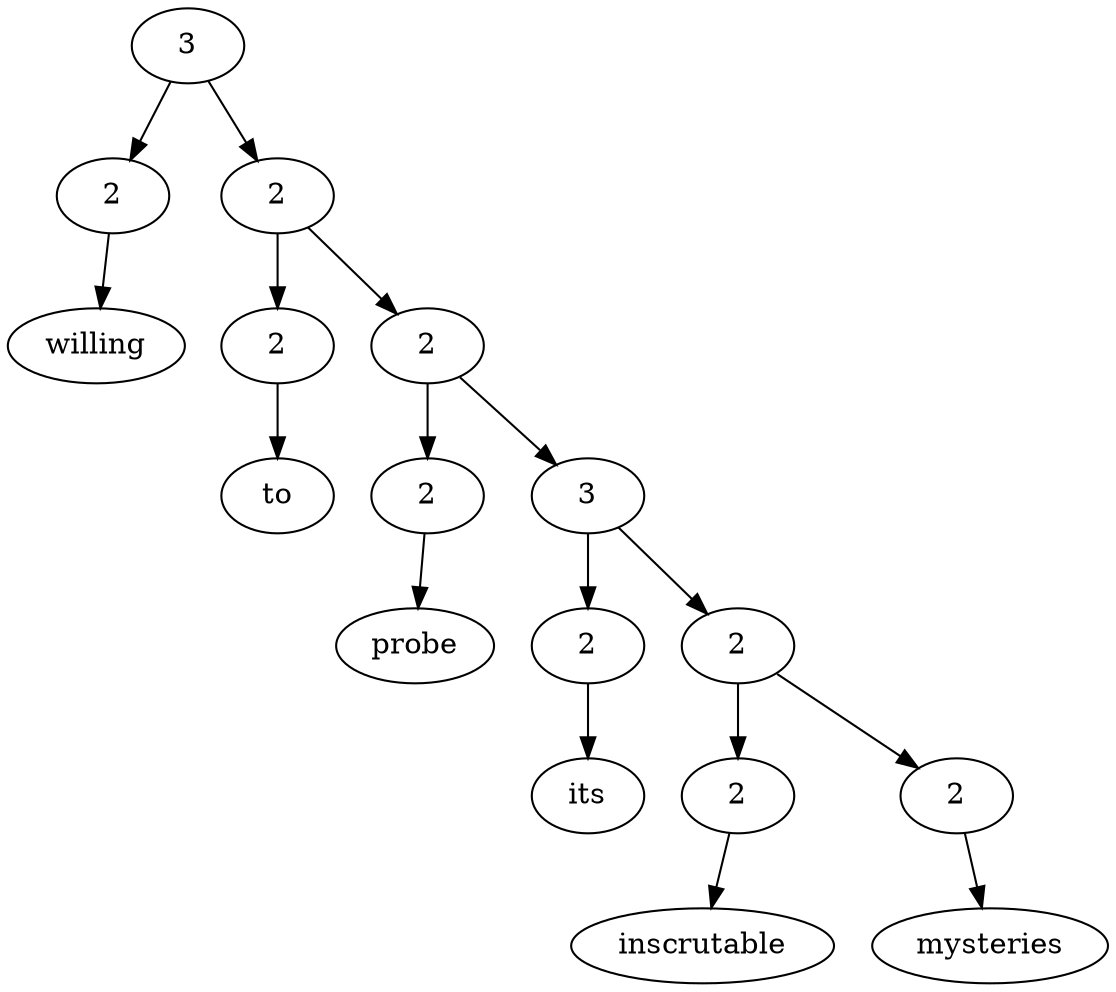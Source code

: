 digraph G{Node0 [label="3"]
Node0 -> Node1
Node0 -> Node3
Node1 [label="2"]
Node1 -> Node2
Node3 [label="2"]
Node3 -> Node4
Node3 -> Node6
Node2 [label="willing"]
Node4 [label="2"]
Node4 -> Node5
Node6 [label="2"]
Node6 -> Node7
Node6 -> Node9
Node5 [label="to"]
Node7 [label="2"]
Node7 -> Node8
Node9 [label="3"]
Node9 -> Node10
Node9 -> Node12
Node8 [label="probe"]
Node10 [label="2"]
Node10 -> Node11
Node12 [label="2"]
Node12 -> Node13
Node12 -> Node15
Node11 [label="its"]
Node13 [label="2"]
Node13 -> Node14
Node15 [label="2"]
Node15 -> Node16
Node14 [label="inscrutable"]
Node16 [label="mysteries"]
}